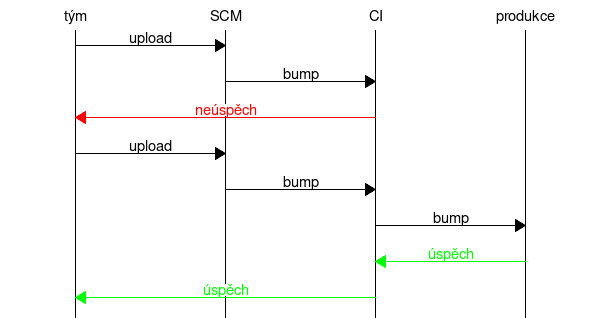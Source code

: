 msc {
  "tým","SCM", "CI", "produkce";
  
  "tým"=>"SCM"[label="upload"];
  "SCM"=>"CI"[label="bump"];
  "CI"=>"tým"[label="neúspěch",linecolor=red,textcolor=red];
  
  "tým"=>"SCM"[label="upload"];
  "SCM"=>"CI"[label="bump"];
  "CI"=>"produkce"[label="bump"];
  
  "produkce"=>"CI"[label="úspěch",linecolor=green,textcolor=green];
  "CI"=>"tým"[label="úspěch",linecolor=green,textcolor=green];
}

